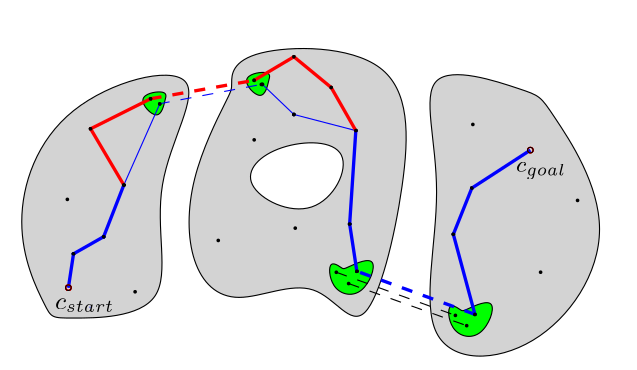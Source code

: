 <?xml version="1.0"?>
<!DOCTYPE ipe SYSTEM "ipe.dtd">
<ipe version="70206" creator="Ipe 7.2.7">
<info created="D:20170721141119" modified="D:20170723182837"/>
<ipestyle name="basic">
<symbol name="arrow/arc(spx)">
<path stroke="sym-stroke" fill="sym-stroke" pen="sym-pen">
0 0 m
-1 0.333 l
-1 -0.333 l
h
</path>
</symbol>
<symbol name="arrow/farc(spx)">
<path stroke="sym-stroke" fill="white" pen="sym-pen">
0 0 m
-1 0.333 l
-1 -0.333 l
h
</path>
</symbol>
<symbol name="arrow/ptarc(spx)">
<path stroke="sym-stroke" fill="sym-stroke" pen="sym-pen">
0 0 m
-1 0.333 l
-0.8 0 l
-1 -0.333 l
h
</path>
</symbol>
<symbol name="arrow/fptarc(spx)">
<path stroke="sym-stroke" fill="white" pen="sym-pen">
0 0 m
-1 0.333 l
-0.8 0 l
-1 -0.333 l
h
</path>
</symbol>
<symbol name="mark/circle(sx)" transformations="translations">
<path fill="sym-stroke">
0.6 0 0 0.6 0 0 e
0.4 0 0 0.4 0 0 e
</path>
</symbol>
<symbol name="mark/disk(sx)" transformations="translations">
<path fill="sym-stroke">
0.6 0 0 0.6 0 0 e
</path>
</symbol>
<symbol name="mark/fdisk(sfx)" transformations="translations">
<group>
<path fill="sym-fill">
0.5 0 0 0.5 0 0 e
</path>
<path fill="sym-stroke" fillrule="eofill">
0.6 0 0 0.6 0 0 e
0.4 0 0 0.4 0 0 e
</path>
</group>
</symbol>
<symbol name="mark/box(sx)" transformations="translations">
<path fill="sym-stroke" fillrule="eofill">
-0.6 -0.6 m
0.6 -0.6 l
0.6 0.6 l
-0.6 0.6 l
h
-0.4 -0.4 m
0.4 -0.4 l
0.4 0.4 l
-0.4 0.4 l
h
</path>
</symbol>
<symbol name="mark/square(sx)" transformations="translations">
<path fill="sym-stroke">
-0.6 -0.6 m
0.6 -0.6 l
0.6 0.6 l
-0.6 0.6 l
h
</path>
</symbol>
<symbol name="mark/fsquare(sfx)" transformations="translations">
<group>
<path fill="sym-fill">
-0.5 -0.5 m
0.5 -0.5 l
0.5 0.5 l
-0.5 0.5 l
h
</path>
<path fill="sym-stroke" fillrule="eofill">
-0.6 -0.6 m
0.6 -0.6 l
0.6 0.6 l
-0.6 0.6 l
h
-0.4 -0.4 m
0.4 -0.4 l
0.4 0.4 l
-0.4 0.4 l
h
</path>
</group>
</symbol>
<symbol name="mark/cross(sx)" transformations="translations">
<group>
<path fill="sym-stroke">
-0.43 -0.57 m
0.57 0.43 l
0.43 0.57 l
-0.57 -0.43 l
h
</path>
<path fill="sym-stroke">
-0.43 0.57 m
0.57 -0.43 l
0.43 -0.57 l
-0.57 0.43 l
h
</path>
</group>
</symbol>
<symbol name="arrow/fnormal(spx)">
<path stroke="sym-stroke" fill="white" pen="sym-pen">
0 0 m
-1 0.333 l
-1 -0.333 l
h
</path>
</symbol>
<symbol name="arrow/pointed(spx)">
<path stroke="sym-stroke" fill="sym-stroke" pen="sym-pen">
0 0 m
-1 0.333 l
-0.8 0 l
-1 -0.333 l
h
</path>
</symbol>
<symbol name="arrow/fpointed(spx)">
<path stroke="sym-stroke" fill="white" pen="sym-pen">
0 0 m
-1 0.333 l
-0.8 0 l
-1 -0.333 l
h
</path>
</symbol>
<symbol name="arrow/linear(spx)">
<path stroke="sym-stroke" pen="sym-pen">
-1 0.333 m
0 0 l
-1 -0.333 l
</path>
</symbol>
<symbol name="arrow/fdouble(spx)">
<path stroke="sym-stroke" fill="white" pen="sym-pen">
0 0 m
-1 0.333 l
-1 -0.333 l
h
-1 0 m
-2 0.333 l
-2 -0.333 l
h
</path>
</symbol>
<symbol name="arrow/double(spx)">
<path stroke="sym-stroke" fill="sym-stroke" pen="sym-pen">
0 0 m
-1 0.333 l
-1 -0.333 l
h
-1 0 m
-2 0.333 l
-2 -0.333 l
h
</path>
</symbol>
<pen name="heavier" value="0.8"/>
<pen name="fat" value="1.2"/>
<pen name="ultrafat" value="2"/>
<symbolsize name="large" value="5"/>
<symbolsize name="small" value="2"/>
<symbolsize name="tiny" value="1.1"/>
<arrowsize name="large" value="10"/>
<arrowsize name="small" value="5"/>
<arrowsize name="tiny" value="3"/>
<color name="red" value="1 0 0"/>
<color name="green" value="0 1 0"/>
<color name="blue" value="0 0 1"/>
<color name="yellow" value="1 1 0"/>
<color name="orange" value="1 0.647 0"/>
<color name="gold" value="1 0.843 0"/>
<color name="purple" value="0.627 0.125 0.941"/>
<color name="gray" value="0.745"/>
<color name="brown" value="0.647 0.165 0.165"/>
<color name="navy" value="0 0 0.502"/>
<color name="pink" value="1 0.753 0.796"/>
<color name="seagreen" value="0.18 0.545 0.341"/>
<color name="turquoise" value="0.251 0.878 0.816"/>
<color name="violet" value="0.933 0.51 0.933"/>
<color name="darkblue" value="0 0 0.545"/>
<color name="darkcyan" value="0 0.545 0.545"/>
<color name="darkgray" value="0.663"/>
<color name="darkgreen" value="0 0.392 0"/>
<color name="darkmagenta" value="0.545 0 0.545"/>
<color name="darkorange" value="1 0.549 0"/>
<color name="darkred" value="0.545 0 0"/>
<color name="lightblue" value="0.678 0.847 0.902"/>
<color name="lightcyan" value="0.878 1 1"/>
<color name="lightgray" value="0.827"/>
<color name="lightgreen" value="0.565 0.933 0.565"/>
<color name="lightyellow" value="1 1 0.878"/>
<dashstyle name="dashed" value="[4] 0"/>
<dashstyle name="dotted" value="[1 3] 0"/>
<dashstyle name="dash dotted" value="[4 2 1 2] 0"/>
<dashstyle name="dash dot dotted" value="[4 2 1 2 1 2] 0"/>
<textsize name="large" value="\large"/>
<textsize name="Large" value="\Large"/>
<textsize name="LARGE" value="\LARGE"/>
<textsize name="huge" value="\huge"/>
<textsize name="Huge" value="\Huge"/>
<textsize name="small" value="\small"/>
<textsize name="footnote" value="\footnotesize"/>
<textsize name="tiny" value="\tiny"/>
<textstyle name="center" begin="\begin{center}" end="\end{center}"/>
<textstyle name="itemize" begin="\begin{itemize}" end="\end{itemize}"/>
<textstyle name="item" begin="\begin{itemize}\item{}" end="\end{itemize}"/>
<gridsize name="4 pts" value="4"/>
<gridsize name="8 pts (~3 mm)" value="8"/>
<gridsize name="16 pts (~6 mm)" value="16"/>
<gridsize name="32 pts (~12 mm)" value="32"/>
<gridsize name="10 pts (~3.5 mm)" value="10"/>
<gridsize name="20 pts (~7 mm)" value="20"/>
<gridsize name="14 pts (~5 mm)" value="14"/>
<gridsize name="28 pts (~10 mm)" value="28"/>
<gridsize name="56 pts (~20 mm)" value="56"/>
<anglesize name="90 deg" value="90"/>
<anglesize name="60 deg" value="60"/>
<anglesize name="45 deg" value="45"/>
<anglesize name="30 deg" value="30"/>
<anglesize name="22.5 deg" value="22.5"/>
<opacity name="10%" value="0.1"/>
<opacity name="30%" value="0.3"/>
<opacity name="50%" value="0.5"/>
<opacity name="75%" value="0.75"/>
<tiling name="falling" angle="-60" step="4" width="1"/>
<tiling name="rising" angle="30" step="4" width="1"/>
</ipestyle>
<page>
<layer name="alpha"/>
<view layers="alpha" active="alpha"/>
<path layer="alpha" stroke="black" fill="lightgray">
128 672
112 720
144 768
80 752
64 704
80 672
80 672 u
</path>
<path matrix="1 0 0 1 0.902312 2.10539" stroke="black" fill="lightgray">
144 752
128 720
128 688
144 672
176 688
192 656
208 720
208 768
144 768
144 752 u
</path>
<path stroke="black" fill="lightgray">
208 768
224 720
208 656
256 656
288 704
256 752
256 752 u
</path>
<path matrix="1 0 0 1 0.369565 0" stroke="black" fill="white">
160 736
144 720
176 704
192 736 u
</path>
<path stroke="black" fill="green" fillrule="eofill">
121.227 754.262
109.4 752.044
119.009 741.696
121.227 752.044
121.227 751.305 u
</path>
<path matrix="1 0 0 1 37.3258 7.02128" stroke="black" fill="green">
121.227 754.262
109.4 752.044
119.009 741.696
121.227 752.044
121.227 751.305 u
</path>
<path stroke="black" fill="green">
179.248 693.653
180.727 681.088
192.553 678.87
198.835 695.87
185.161 689.588
185.161 689.588 u
</path>
<path matrix="1 0 0 1 42.8698 -15.1523" stroke="black" fill="green">
179.248 693.653
180.727 681.088
192.553 678.87
198.835 695.87
185.161 689.588
185.161 689.588 u
</path>
<path stroke="black">
188.118 687.37 m
188.118 687.37 l
</path>
<use name="mark/disk(sx)" pos="115.683 750.936" size="tiny" stroke="black"/>
<use name="mark/disk(sx)" pos="119.009 749.088" size="tiny" stroke="black"/>
<use matrix="1 0 0 1 0.73913 -0.73913" name="mark/disk(sx)" pos="152.27 758.327" size="tiny" stroke="black"/>
<use matrix="1 0 0 1 0.73913 -0.369565" name="mark/disk(sx)" pos="155.227 756.479" size="tiny" stroke="black"/>
<path stroke="red" dash="dashed" pen="fat">
115.683 750.936 m
153.009 757.588 l
153.009 757.588 l
</path>
<path matrix="1 0 0 1 -0.389296 0" stroke="blue" dash="dashed">
119.009 749.088 m
155.966 756.11 l
155.966 756.11 l
</path>
<use name="mark/disk(sx)" pos="182.574 688.479" size="tiny" stroke="black"/>
<use name="mark/disk(sx)" pos="225.444 672.957" size="tiny" stroke="black"/>
<use name="mark/disk(sx)" pos="189.966 688.849" size="tiny" stroke="black"/>
<use name="mark/disk(sx)" pos="232.466 673.327" size="tiny" stroke="black"/>
<use name="mark/disk(sx)" pos="187.009 684.414" size="tiny" stroke="black"/>
<use matrix="1 0 0 1 0 -0.369565" name="mark/disk(sx)" pos="229.509 669.631" size="tiny" stroke="black"/>
<path stroke="black" dash="dashed">
187.009 684.414 m
229.509 669.262 l
</path>
<path stroke="blue" dash="dashed" pen="fat">
232.466 673.327 m
189.966 688.849 l
</path>
<path stroke="black" dash="dashed">
182.574 688.479 m
225.444 672.957 l
</path>
<use matrix="1 0 0 1 6.8872 9.15978" name="mark/disk(sx)" pos="87.2266 730.979" size="tiny" stroke="black"/>
<use name="mark/disk(sx)" pos="106.074 719.892" size="tiny" stroke="black"/>
<use name="mark/disk(sx)" pos="87.9657 695.131" size="tiny" stroke="black"/>
<use name="mark/disk(sx)" pos="110.14 681.457" size="tiny" stroke="black"/>
<use name="mark/disk(sx)" pos="85.7483 714.718" size="tiny" stroke="black"/>
<use matrix="1 0 0 1 -5.41387 -7.51926" name="mark/disk(sx)" pos="104.227 708.805" size="tiny" stroke="black"/>
<use name="mark/disk(sx)" pos="180.727 755.001" size="tiny" stroke="black"/>
<use name="mark/disk(sx)" pos="189.596 739.479" size="tiny" stroke="black"/>
<use name="mark/disk(sx)" pos="153.009 736.153" size="tiny" stroke="black"/>
<use name="mark/disk(sx)" pos="140.074 699.936" size="tiny" stroke="black"/>
<use name="mark/disk(sx)" pos="167.792 704.37" size="tiny" stroke="black"/>
<use name="mark/disk(sx)" pos="187.379 705.849" size="tiny" stroke="black"/>
<use name="mark/disk(sx)" pos="231.727 741.696" size="tiny" stroke="black"/>
<use name="mark/disk(sx)" pos="231.357 718.783" size="tiny" stroke="black"/>
<use name="mark/disk(sx)" pos="224.705 702.153" size="tiny" stroke="black"/>
<use matrix="1 0 0 1 0 0.389296" name="mark/disk(sx)" pos="256.118 688.11" size="tiny" stroke="black"/>
<use name="mark/disk(sx)" pos="269.422 714.349" size="tiny" stroke="black"/>
<use name="mark/circle(sx)" pos="252.422 732.457" size="small" stroke="red"/>
<use name="mark/circle(sx)" pos="86.1179 682.936" size="small" stroke="red"/>
<text matrix="1 0 0 1 -4.80435 -7.76087" transformations="translations" pos="86.1179 682.936" stroke="black" type="label" width="21.376" height="3.867" depth="0.99" valign="baseline" size="small" style="math">c_{start}</text>
<text matrix="1 0 0 1 -1.47826 -3.32609" transformations="translations" pos="248.726 728.023" stroke="black" type="label" width="18.109" height="3.43" depth="2.57" valign="baseline" size="footnote" style="math">c_{goal}</text>
<path stroke="blue" dash="dashed" cap="1">
93.8787 675.914 m
93.8787 675.914 l
</path>
<use name="mark/disk(sx)" pos="167.303 766.061" size="tiny" stroke="black"/>
<use name="mark/disk(sx)" pos="167.303 745.281" size="tiny" stroke="blue"/>
<path stroke="blue">
86.1179 682.936 m
87.9657 695.131 l
98.8131 701.286 l
106.074 719.892 l
119.009 749.088 l
</path>
<path stroke="blue">
155.966 756.11 m
167.303 745.281 l
</path>
<path stroke="blue">
167.303 745.281 m
189.596 739.479 l
187.379 705.849 l
189.966 688.849 l
189.966 688.849 l
</path>
<use name="mark/disk(sx)" pos="87.9657 695.131" size="tiny" stroke="black"/>
<use name="mark/disk(sx)" pos="98.8131 701.286" size="tiny" stroke="black"/>
<use name="mark/disk(sx)" pos="119.009 749.088" size="tiny" stroke="black"/>
<use name="mark/disk(sx)" pos="155.966 756.11" size="tiny" stroke="black"/>
<use name="mark/disk(sx)" pos="167.303 745.281" size="tiny" stroke="black"/>
<use name="mark/disk(sx)" pos="189.596 739.479" size="tiny" stroke="black"/>
<use name="mark/disk(sx)" pos="189.966 688.849" size="tiny" stroke="black"/>
<use name="mark/disk(sx)" pos="187.379 705.849" size="tiny" stroke="black"/>
<use name="mark/disk(sx)" pos="232.466 673.327" size="tiny" stroke="black"/>
<use name="mark/disk(sx)" pos="224.705 702.153" size="tiny" stroke="black"/>
<use name="mark/disk(sx)" pos="231.357 718.783" size="tiny" stroke="black"/>
<use name="mark/circle(sx)" pos="252.422 732.457" size="small" stroke="red"/>
<use name="mark/circle(sx)" pos="86.1179 682.936" size="small" stroke="red"/>
<use name="mark/disk(sx)" pos="106.074 719.892" size="tiny" stroke="black"/>
<use name="mark/disk(sx)" pos="87.9657 695.131" size="tiny" stroke="black"/>
<use name="mark/disk(sx)" pos="98.8131 701.286" size="tiny" stroke="black"/>
<use name="mark/disk(sx)" pos="106.074 719.892" size="tiny" stroke="black"/>
<use name="mark/disk(sx)" pos="94.1138 740.139" size="tiny" stroke="black"/>
<use name="mark/disk(sx)" pos="115.683 750.936" size="tiny" stroke="black"/>
<use name="mark/circle(sx)" pos="86.1179 682.936" size="small" stroke="red"/>
<use name="mark/disk(sx)" pos="167.148 776.237" size="tiny" stroke="white"/>
<use name="mark/disk(sx)" pos="163.527 656.231" size="tiny" stroke="white"/>
<use name="mark/disk(sx)" pos="64 704" size="normal" stroke="white"/>
<use name="mark/disk(sx)" pos="176 656" size="normal" stroke="white"/>
<use name="mark/disk(sx)" pos="288 704" size="normal" stroke="white"/>
<use name="mark/disk(sx)" pos="64 784" size="normal" stroke="white"/>
<path stroke="red" pen="fat">
115.683 750.936 m
94.1138 740.139 l
106.074 719.892 l
</path>
<path stroke="blue" pen="fat">
106.074 719.892 m
98.8131 701.286 l
87.9657 695.131 l
86.1179 682.936 l
</path>
<use name="mark/circle(sx)" pos="86.1179 682.936" size="small" stroke="red"/>
<path stroke="blue" pen="fat">
252.422 732.457 m
231.357 718.783 l
224.705 702.153 l
232.466 673.327 l
</path>
<use name="mark/disk(sx)" pos="87.9657 695.131" size="tiny" stroke="blue"/>
<use name="mark/disk(sx)" pos="98.8131 701.286" size="tiny" stroke="blue"/>
<use name="mark/disk(sx)" pos="106.074 719.892" size="tiny" stroke="black"/>
<use name="mark/disk(sx)" pos="87.9657 695.131" size="tiny" stroke="black"/>
<use name="mark/disk(sx)" pos="98.8131 701.286" size="tiny" stroke="black"/>
<use name="mark/disk(sx)" pos="106.074 719.892" size="tiny" stroke="black"/>
<use name="mark/disk(sx)" pos="94.1138 740.139" size="tiny" stroke="black"/>
<use name="mark/disk(sx)" pos="115.683 750.936" size="tiny" stroke="black"/>
<use name="mark/disk(sx)" pos="155.577 756.11" size="tiny" stroke="black"/>
<use name="mark/disk(sx)" pos="167.303 745.281" size="tiny" stroke="black"/>
<use name="mark/disk(sx)" pos="189.596 739.479" size="tiny" stroke="black"/>
<use name="mark/disk(sx)" pos="187.379 705.849" size="tiny" stroke="black"/>
<use name="mark/disk(sx)" pos="189.966 688.849" size="tiny" stroke="black"/>
<use name="mark/disk(sx)" pos="232.466 673.327" size="tiny" stroke="black"/>
<use name="mark/disk(sx)" pos="224.705 702.153" size="tiny" stroke="black"/>
<use name="mark/disk(sx)" pos="231.357 718.783" size="tiny" stroke="black"/>
<use name="mark/circle(sx)" pos="252.422 732.457" size="small" stroke="red"/>
<use name="mark/circle(sx)" pos="86.1179 682.936" size="small" stroke="red"/>
<use name="mark/circle(sx)" pos="86.1179 682.936" size="small" stroke="black"/>
<use name="mark/circle(sx)" pos="252.422 732.457" size="small" stroke="black"/>
<path stroke="blue" pen="fat">
189.596 739.479 m
187.379 705.849 l
189.966 688.849 l
</path>
<path stroke="red" pen="fat">
153.009 757.588 m
167.303 766.061 l
180.727 755.001 l
189.596 739.479 l
</path>
<use name="mark/disk(sx)" pos="153.009 757.588" size="tiny" stroke="black"/>
<use name="mark/disk(sx)" pos="167.303 766.061" size="tiny" stroke="black"/>
<use name="mark/disk(sx)" pos="180.727 755.001" size="tiny" stroke="black"/>
<use name="mark/disk(sx)" pos="189.596 739.479" size="tiny" stroke="black"/>
<use name="mark/disk(sx)" pos="187.379 705.849" size="tiny" stroke="black"/>
<use name="mark/disk(sx)" pos="189.966 688.849" size="tiny" stroke="black"/>
</page>
</ipe>
